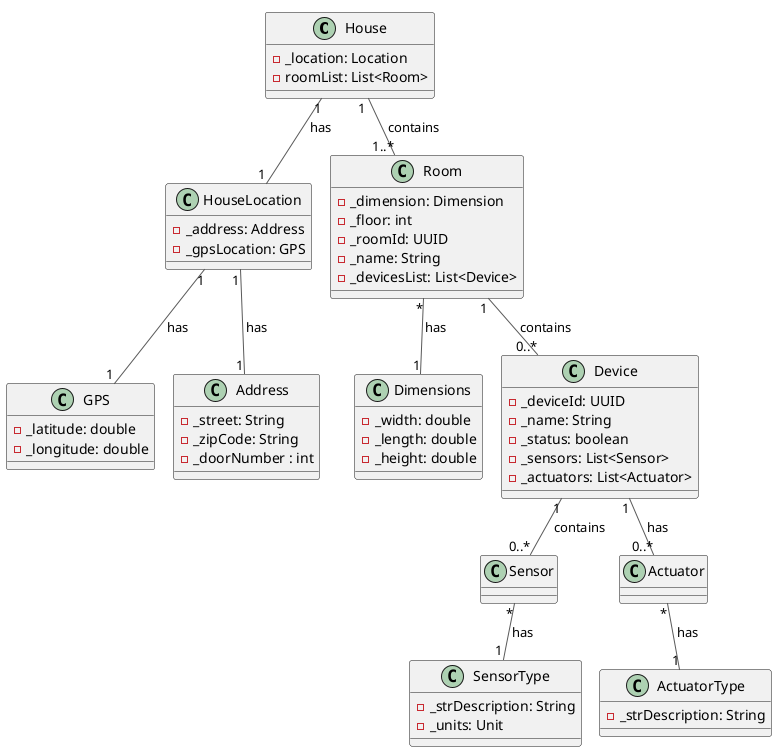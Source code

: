 @startuml
!pragma layout smetana

top to bottom direction
skinparam linetype ortho


class House {
    -_location: Location
    -roomList: List<Room>
}
class HouseLocation{
    -_address: Address
    -_gpsLocation: GPS
}
class GPS{
    -_latitude: double
    -_longitude: double
}
class Address{
    -_street: String
    -_zipCode: String
    -_doorNumber : int
}
class Room {
    -_dimension: Dimension
    -_floor: int
    -_roomId: UUID
    -_name: String
    -_devicesList: List<Device>
}

class Dimensions {
    -_width: double
    -_length: double
    -_height: double
}

class Device {
    -_deviceId: UUID
    -_name: String
    -_status: boolean
    -_sensors: List<Sensor>
    -_actuators: List<Actuator>
}

class Sensor {

}

class SensorType {
    -_strDescription: String
    -_units: Unit
}
class Actuator {

}

class ActuatorType {
    -_strDescription: String
}

House "1" --[#595959,plain] "1" HouseLocation : has >
HouseLocation "1" --[#595959,plain] "1" GPS : has >
HouseLocation "1" --[#595959,plain] "1" Address : has >
House "1 " --[#595959,plain] "1..*" Room : contains >
Room "1" --[#595959,plain] "0..*" Device : contains >
Room "*" --[#595959,plain] "1" Dimensions : has >
Device "1" --[#595959,plain] "0..*" Sensor : contains >
Device "1" --[#595959,plain] "0..*" Actuator : has >
Sensor "*" --[#595959,plain] "1" SensorType : has >
Actuator "*" --[#595959,plain] "1" ActuatorType : has >

@enduml



